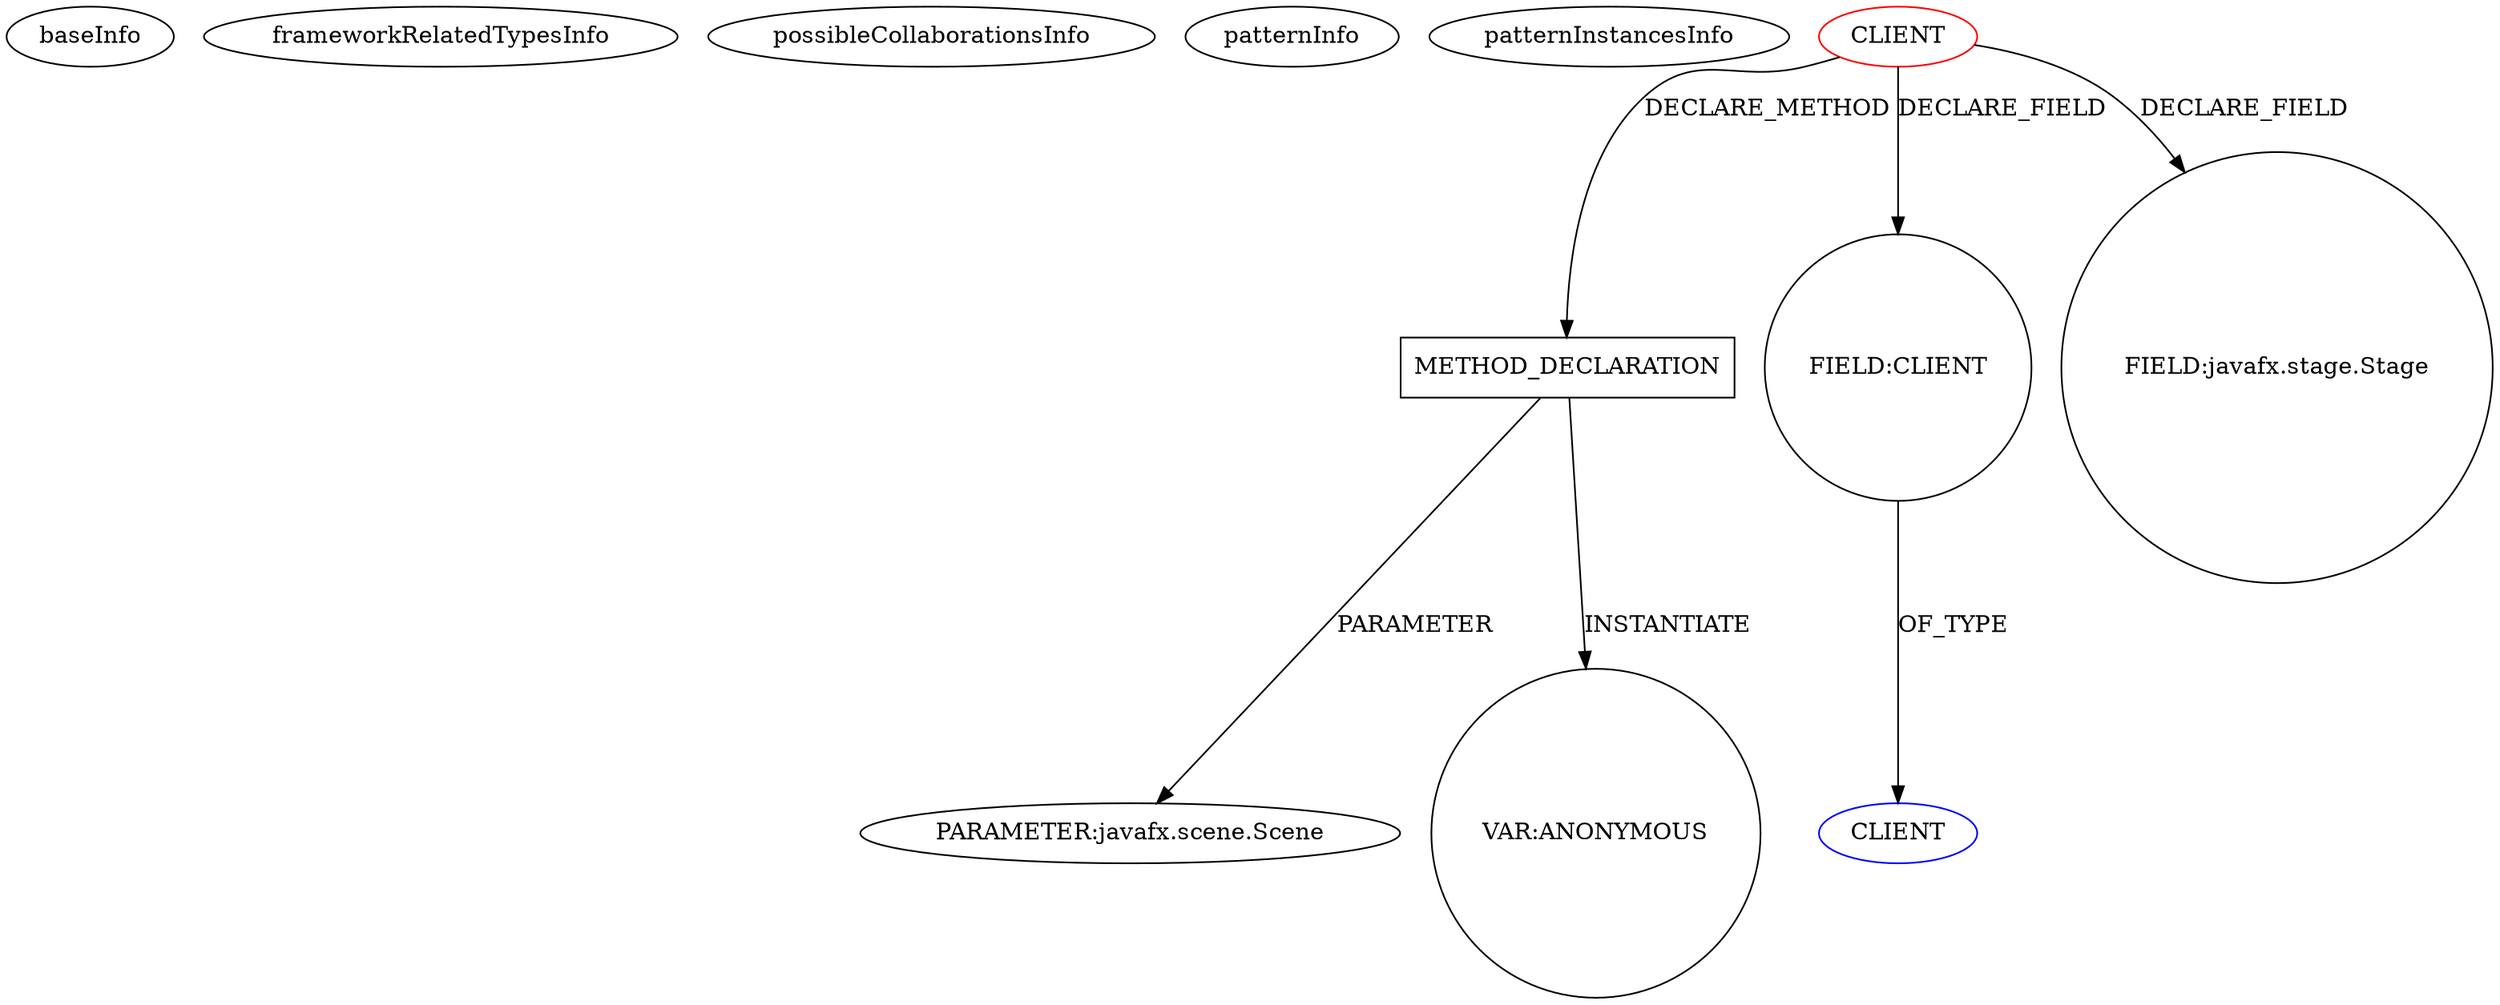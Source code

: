 digraph {
baseInfo[graphId=3847,category="pattern",isAnonymous=false,possibleRelation=false]
frameworkRelatedTypesInfo[]
possibleCollaborationsInfo[]
patternInfo[frequency=3.0,patternRootClient=0]
patternInstancesInfo[0="martin-suky-sisuan~/martin-suky-sisuan/sisuan-master/src/main/java/cz/none/sisuan/ui/controller/MainController.java~MainController~3546",1="didygo-gce-display~/didygo-gce-display/gce-display-master/src/proto1/Controller2.java~Controller2~2400",2="didygo-gce-display~/didygo-gce-display/gce-display-master/src/proto1/Controller.java~Controller~2446"]
165[label="PARAMETER:javafx.scene.Scene",vertexType="PARAMETER_DECLARATION",isFrameworkType=false]
164[label="METHOD_DECLARATION",vertexType="CLIENT_METHOD_DECLARATION",isFrameworkType=false,shape=box]
0[label="CLIENT",vertexType="ROOT_CLIENT_CLASS_DECLARATION",isFrameworkType=false,color=red]
6[label="FIELD:CLIENT",vertexType="FIELD_DECLARATION",isFrameworkType=false,shape=circle]
15[label="FIELD:javafx.stage.Stage",vertexType="FIELD_DECLARATION",isFrameworkType=false,shape=circle]
7[label="CLIENT",vertexType="REFERENCE_CLIENT_CLASS_DECLARATION",isFrameworkType=false,color=blue]
176[label="VAR:ANONYMOUS",vertexType="VARIABLE_EXPRESION",isFrameworkType=false,shape=circle]
6->7[label="OF_TYPE"]
164->176[label="INSTANTIATE"]
0->6[label="DECLARE_FIELD"]
0->15[label="DECLARE_FIELD"]
164->165[label="PARAMETER"]
0->164[label="DECLARE_METHOD"]
}
